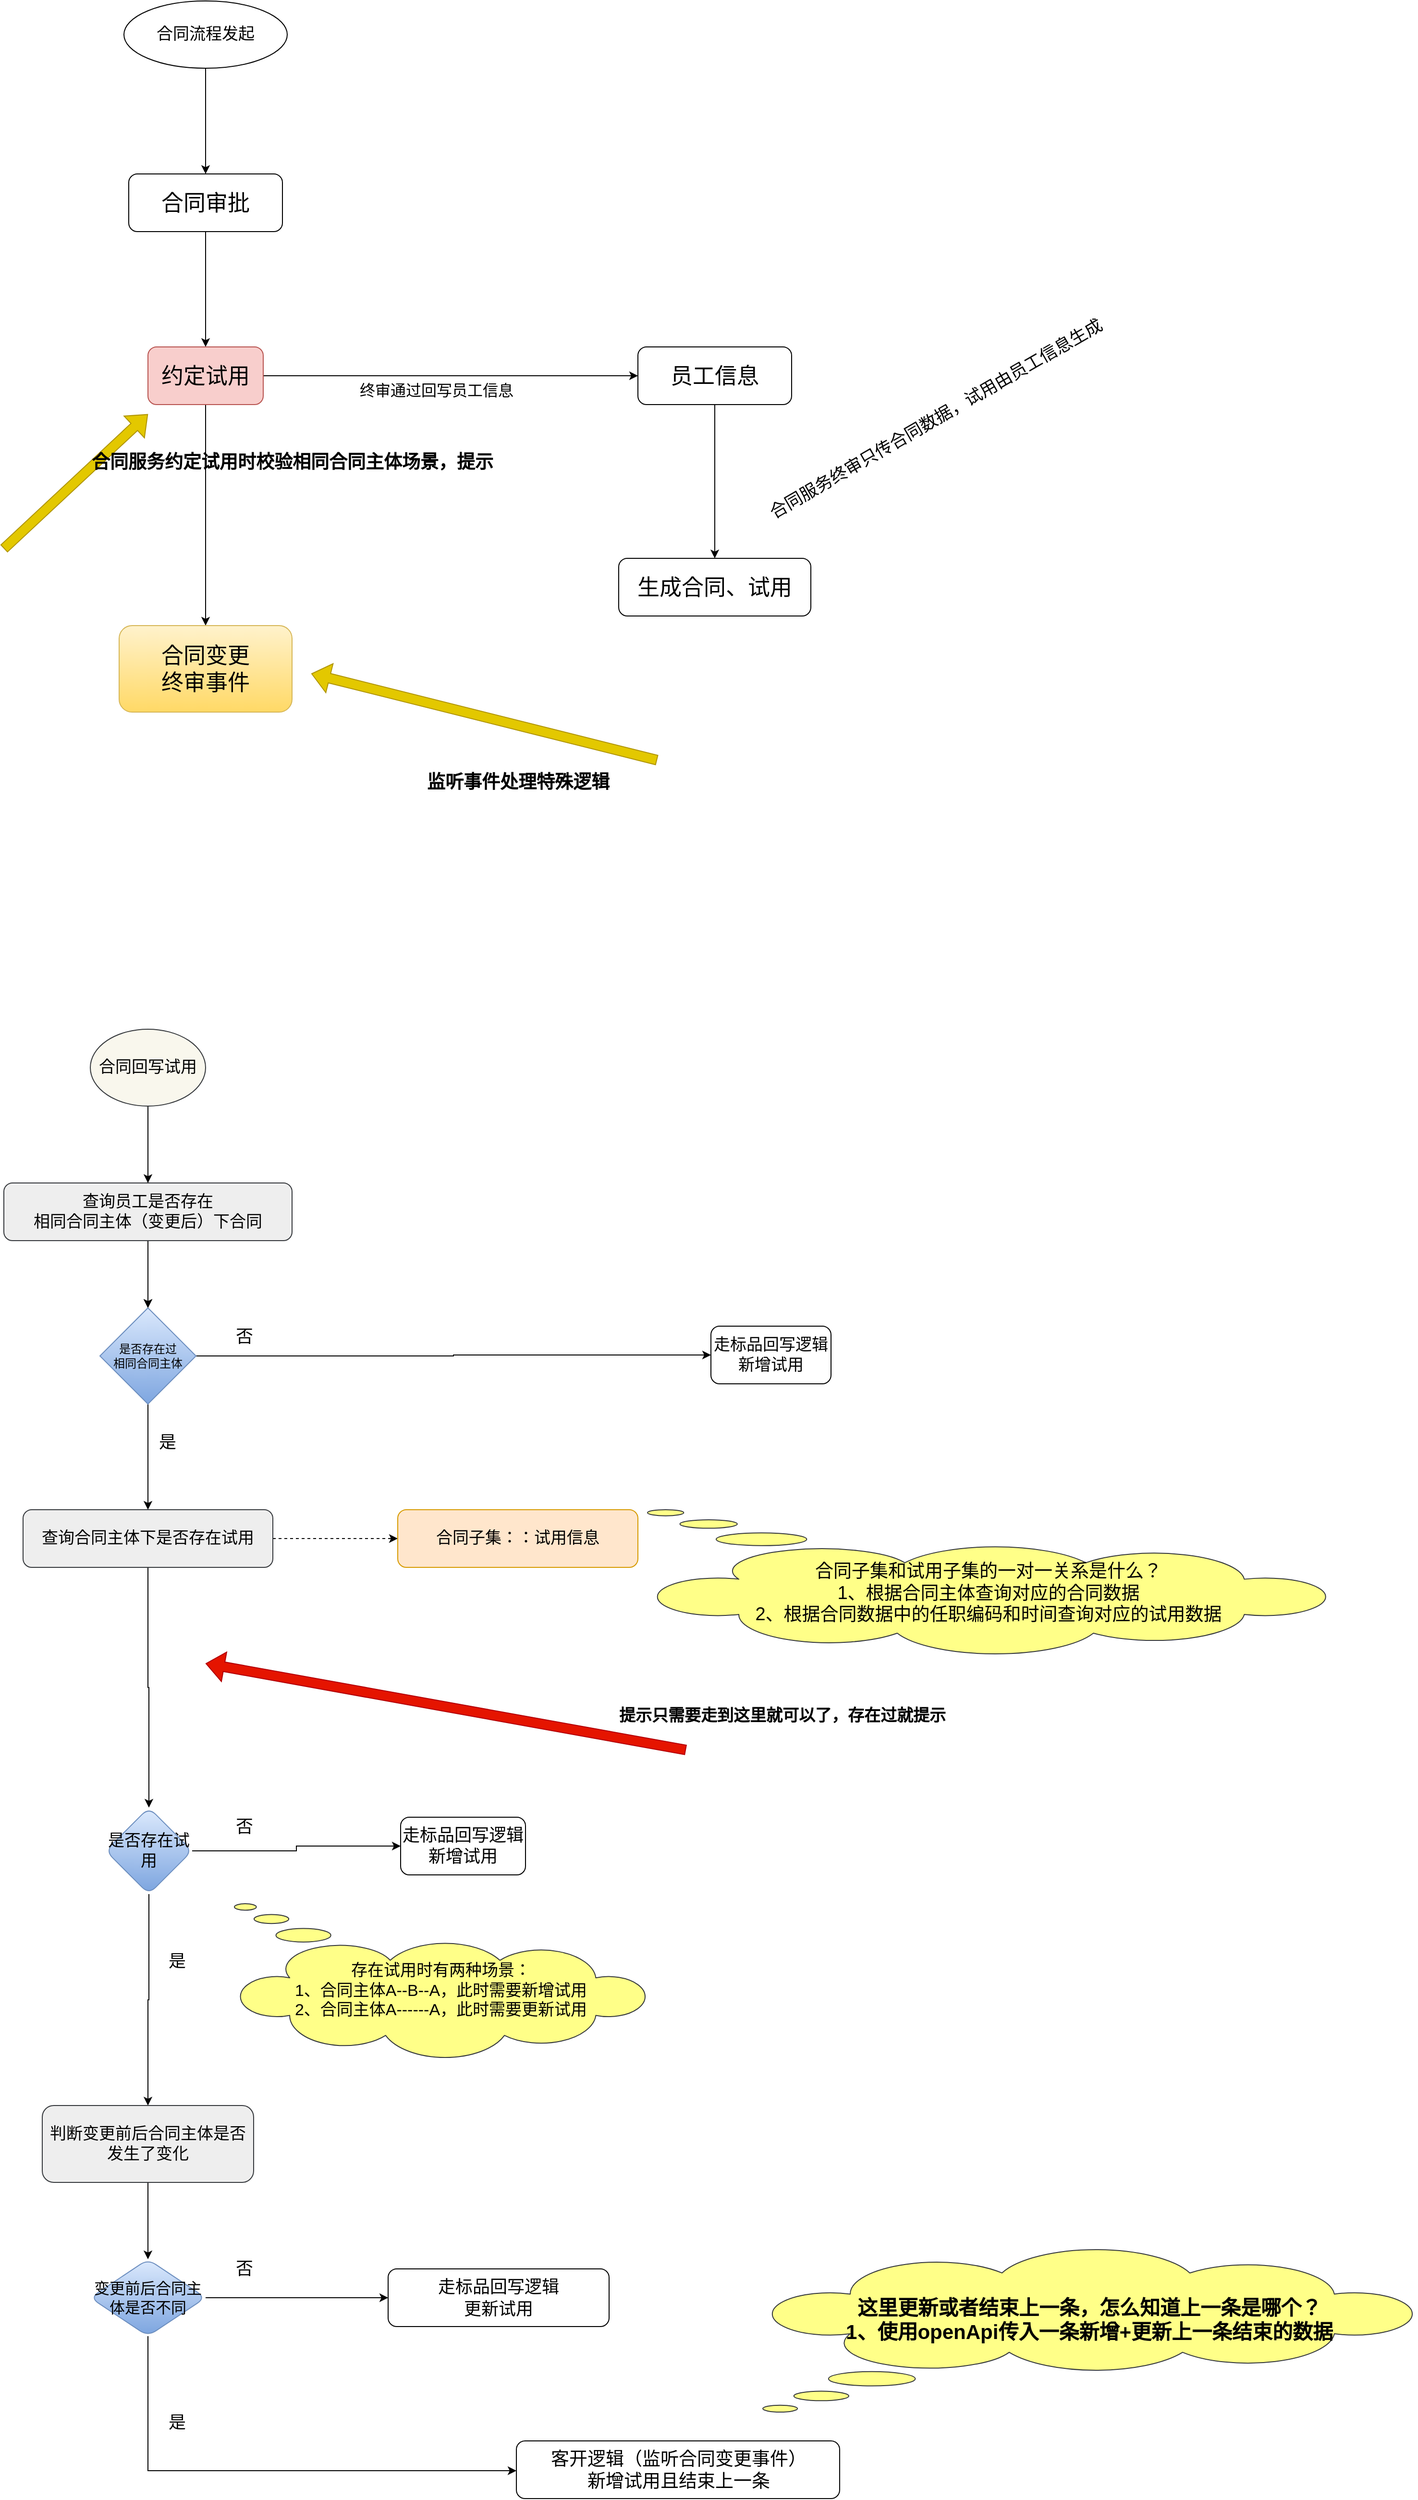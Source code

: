 <mxfile version="24.8.6">
  <diagram name="第 1 页" id="HcmKmf9M_egDgi08nJnF">
    <mxGraphModel dx="2876" dy="1070" grid="1" gridSize="10" guides="1" tooltips="1" connect="1" arrows="1" fold="1" page="1" pageScale="1" pageWidth="827" pageHeight="1169" math="0" shadow="0">
      <root>
        <mxCell id="0" />
        <mxCell id="1" parent="0" />
        <mxCell id="fa7i-DDVDkkYTf1QSpwB-3" style="edgeStyle=orthogonalEdgeStyle;rounded=0;orthogonalLoop=1;jettySize=auto;html=1;" edge="1" parent="1" source="fa7i-DDVDkkYTf1QSpwB-1" target="fa7i-DDVDkkYTf1QSpwB-2">
          <mxGeometry relative="1" as="geometry" />
        </mxCell>
        <mxCell id="fa7i-DDVDkkYTf1QSpwB-1" value="合同审批" style="rounded=1;whiteSpace=wrap;html=1;fontSize=23;" vertex="1" parent="1">
          <mxGeometry x="130" y="300" width="160" height="60" as="geometry" />
        </mxCell>
        <mxCell id="fa7i-DDVDkkYTf1QSpwB-10" style="edgeStyle=orthogonalEdgeStyle;rounded=0;orthogonalLoop=1;jettySize=auto;html=1;" edge="1" parent="1" source="fa7i-DDVDkkYTf1QSpwB-2" target="fa7i-DDVDkkYTf1QSpwB-8">
          <mxGeometry relative="1" as="geometry">
            <mxPoint x="670" y="510" as="targetPoint" />
          </mxGeometry>
        </mxCell>
        <mxCell id="fa7i-DDVDkkYTf1QSpwB-96" style="edgeStyle=orthogonalEdgeStyle;rounded=0;orthogonalLoop=1;jettySize=auto;html=1;" edge="1" parent="1" source="fa7i-DDVDkkYTf1QSpwB-2" target="fa7i-DDVDkkYTf1QSpwB-97">
          <mxGeometry relative="1" as="geometry">
            <mxPoint x="210" y="760.0" as="targetPoint" />
          </mxGeometry>
        </mxCell>
        <mxCell id="fa7i-DDVDkkYTf1QSpwB-2" value="约定试用" style="rounded=1;whiteSpace=wrap;html=1;fontSize=23;fillColor=#f8cecc;strokeColor=#b85450;" vertex="1" parent="1">
          <mxGeometry x="150" y="480" width="120" height="60" as="geometry" />
        </mxCell>
        <mxCell id="fa7i-DDVDkkYTf1QSpwB-14" value="" style="edgeStyle=orthogonalEdgeStyle;rounded=0;orthogonalLoop=1;jettySize=auto;html=1;" edge="1" parent="1" source="fa7i-DDVDkkYTf1QSpwB-8" target="fa7i-DDVDkkYTf1QSpwB-13">
          <mxGeometry relative="1" as="geometry" />
        </mxCell>
        <mxCell id="fa7i-DDVDkkYTf1QSpwB-8" value="员工信息" style="rounded=1;whiteSpace=wrap;html=1;fontSize=23;" vertex="1" parent="1">
          <mxGeometry x="660" y="480" width="160" height="60" as="geometry" />
        </mxCell>
        <mxCell id="fa7i-DDVDkkYTf1QSpwB-11" value="终审通过回写员工信息" style="text;html=1;align=center;verticalAlign=middle;resizable=0;points=[];autosize=1;strokeColor=none;fillColor=none;fontSize=16;" vertex="1" parent="1">
          <mxGeometry x="360" y="510" width="180" height="30" as="geometry" />
        </mxCell>
        <mxCell id="fa7i-DDVDkkYTf1QSpwB-13" value="生成合同、试用" style="rounded=1;whiteSpace=wrap;html=1;fontSize=23;" vertex="1" parent="1">
          <mxGeometry x="640" y="700" width="200" height="60" as="geometry" />
        </mxCell>
        <mxCell id="fa7i-DDVDkkYTf1QSpwB-16" style="edgeStyle=orthogonalEdgeStyle;rounded=0;orthogonalLoop=1;jettySize=auto;html=1;" edge="1" parent="1" source="fa7i-DDVDkkYTf1QSpwB-15" target="fa7i-DDVDkkYTf1QSpwB-1">
          <mxGeometry relative="1" as="geometry" />
        </mxCell>
        <mxCell id="fa7i-DDVDkkYTf1QSpwB-15" value="合同流程发起" style="ellipse;whiteSpace=wrap;html=1;fontSize=17;" vertex="1" parent="1">
          <mxGeometry x="125" y="120" width="170" height="70" as="geometry" />
        </mxCell>
        <mxCell id="fa7i-DDVDkkYTf1QSpwB-17" value="" style="shape=flexArrow;endArrow=classic;html=1;rounded=0;fillColor=#e3c800;strokeColor=#B09500;" edge="1" parent="1">
          <mxGeometry width="50" height="50" relative="1" as="geometry">
            <mxPoint y="690" as="sourcePoint" />
            <mxPoint x="150" y="550" as="targetPoint" />
          </mxGeometry>
        </mxCell>
        <mxCell id="fa7i-DDVDkkYTf1QSpwB-19" value="" style="shape=flexArrow;endArrow=classic;html=1;rounded=0;fillColor=#e3c800;strokeColor=#B09500;" edge="1" parent="1">
          <mxGeometry width="50" height="50" relative="1" as="geometry">
            <mxPoint x="680" y="910" as="sourcePoint" />
            <mxPoint x="320" y="820" as="targetPoint" />
          </mxGeometry>
        </mxCell>
        <mxCell id="fa7i-DDVDkkYTf1QSpwB-21" value="合同服务终审只传合同数据，试用由员工信息生成" style="text;html=1;align=center;verticalAlign=middle;resizable=0;points=[];autosize=1;strokeColor=none;fillColor=none;rotation=-30;fontSize=18;" vertex="1" parent="1">
          <mxGeometry x="760" y="535" width="420" height="40" as="geometry" />
        </mxCell>
        <mxCell id="fa7i-DDVDkkYTf1QSpwB-23" value="合同服务约定试用时校验相同合同主体场景，提示" style="text;html=1;align=center;verticalAlign=middle;resizable=0;points=[];autosize=1;strokeColor=none;fillColor=none;rotation=0;fontSize=19;fontStyle=1" vertex="1" parent="1">
          <mxGeometry x="80" y="580" width="440" height="40" as="geometry" />
        </mxCell>
        <mxCell id="fa7i-DDVDkkYTf1QSpwB-52" value="" style="edgeStyle=orthogonalEdgeStyle;rounded=0;orthogonalLoop=1;jettySize=auto;html=1;" edge="1" parent="1" source="fa7i-DDVDkkYTf1QSpwB-24" target="fa7i-DDVDkkYTf1QSpwB-51">
          <mxGeometry relative="1" as="geometry" />
        </mxCell>
        <mxCell id="fa7i-DDVDkkYTf1QSpwB-67" value="" style="edgeStyle=orthogonalEdgeStyle;rounded=0;orthogonalLoop=1;jettySize=auto;html=1;" edge="1" parent="1" source="fa7i-DDVDkkYTf1QSpwB-24" target="fa7i-DDVDkkYTf1QSpwB-66">
          <mxGeometry relative="1" as="geometry" />
        </mxCell>
        <mxCell id="fa7i-DDVDkkYTf1QSpwB-24" value="合同回写试用" style="ellipse;whiteSpace=wrap;html=1;fontSize=17;fillColor=#f9f7ed;strokeColor=#36393d;" vertex="1" parent="1">
          <mxGeometry x="90" y="1190" width="120" height="80" as="geometry" />
        </mxCell>
        <mxCell id="fa7i-DDVDkkYTf1QSpwB-36" value="" style="edgeStyle=orthogonalEdgeStyle;rounded=0;orthogonalLoop=1;jettySize=auto;html=1;" edge="1" parent="1" source="fa7i-DDVDkkYTf1QSpwB-31" target="fa7i-DDVDkkYTf1QSpwB-35">
          <mxGeometry relative="1" as="geometry" />
        </mxCell>
        <mxCell id="fa7i-DDVDkkYTf1QSpwB-69" style="edgeStyle=orthogonalEdgeStyle;rounded=0;orthogonalLoop=1;jettySize=auto;html=1;dashed=1;" edge="1" parent="1" source="fa7i-DDVDkkYTf1QSpwB-31" target="fa7i-DDVDkkYTf1QSpwB-42">
          <mxGeometry relative="1" as="geometry" />
        </mxCell>
        <mxCell id="fa7i-DDVDkkYTf1QSpwB-31" value="查询合同主体下是否存在试用" style="rounded=1;whiteSpace=wrap;html=1;fontSize=17;fillColor=#eeeeee;strokeColor=#36393d;" vertex="1" parent="1">
          <mxGeometry x="20" y="1690" width="260" height="60" as="geometry" />
        </mxCell>
        <mxCell id="fa7i-DDVDkkYTf1QSpwB-63" value="" style="edgeStyle=orthogonalEdgeStyle;rounded=0;orthogonalLoop=1;jettySize=auto;html=1;" edge="1" parent="1" source="fa7i-DDVDkkYTf1QSpwB-35" target="fa7i-DDVDkkYTf1QSpwB-62">
          <mxGeometry relative="1" as="geometry" />
        </mxCell>
        <mxCell id="fa7i-DDVDkkYTf1QSpwB-72" value="" style="edgeStyle=orthogonalEdgeStyle;rounded=0;orthogonalLoop=1;jettySize=auto;html=1;" edge="1" parent="1" source="fa7i-DDVDkkYTf1QSpwB-35" target="fa7i-DDVDkkYTf1QSpwB-71">
          <mxGeometry relative="1" as="geometry" />
        </mxCell>
        <mxCell id="fa7i-DDVDkkYTf1QSpwB-35" value="是否存在试用" style="rhombus;whiteSpace=wrap;html=1;fontSize=17;rounded=1;fillColor=#dae8fc;gradientColor=#7ea6e0;strokeColor=#6c8ebf;" vertex="1" parent="1">
          <mxGeometry x="106" y="2000" width="90" height="90" as="geometry" />
        </mxCell>
        <mxCell id="fa7i-DDVDkkYTf1QSpwB-42" value="合同子集：：试用信息" style="rounded=1;whiteSpace=wrap;html=1;fontSize=17;fillColor=#ffe6cc;strokeColor=#d79b00;" vertex="1" parent="1">
          <mxGeometry x="410" y="1690" width="250" height="60" as="geometry" />
        </mxCell>
        <mxCell id="fa7i-DDVDkkYTf1QSpwB-53" style="edgeStyle=orthogonalEdgeStyle;rounded=0;orthogonalLoop=1;jettySize=auto;html=1;" edge="1" parent="1" source="fa7i-DDVDkkYTf1QSpwB-51" target="fa7i-DDVDkkYTf1QSpwB-31">
          <mxGeometry relative="1" as="geometry">
            <mxPoint x="150" y="1610" as="sourcePoint" />
          </mxGeometry>
        </mxCell>
        <mxCell id="fa7i-DDVDkkYTf1QSpwB-57" value="" style="edgeStyle=orthogonalEdgeStyle;rounded=0;orthogonalLoop=1;jettySize=auto;html=1;" edge="1" parent="1" source="fa7i-DDVDkkYTf1QSpwB-51" target="fa7i-DDVDkkYTf1QSpwB-56">
          <mxGeometry relative="1" as="geometry" />
        </mxCell>
        <mxCell id="fa7i-DDVDkkYTf1QSpwB-51" value="是否存在过&lt;br&gt;相同合同主体" style="rhombus;whiteSpace=wrap;html=1;fontSize=12;fillColor=#dae8fc;strokeColor=#6c8ebf;gradientColor=#7ea6e0;" vertex="1" parent="1">
          <mxGeometry x="100" y="1480" width="100" height="100" as="geometry" />
        </mxCell>
        <mxCell id="fa7i-DDVDkkYTf1QSpwB-54" value="是" style="text;html=1;align=center;verticalAlign=middle;resizable=0;points=[];autosize=1;strokeColor=none;fillColor=none;fontSize=18;" vertex="1" parent="1">
          <mxGeometry x="150" y="1600" width="40" height="40" as="geometry" />
        </mxCell>
        <mxCell id="fa7i-DDVDkkYTf1QSpwB-56" value="走标品回写逻辑&lt;br style=&quot;font-size: 17px;&quot;&gt;新增试用" style="rounded=1;whiteSpace=wrap;html=1;fontSize=17;" vertex="1" parent="1">
          <mxGeometry x="736" y="1499" width="125" height="60" as="geometry" />
        </mxCell>
        <mxCell id="fa7i-DDVDkkYTf1QSpwB-58" value="否" style="text;html=1;align=center;verticalAlign=middle;resizable=0;points=[];autosize=1;strokeColor=none;fillColor=none;fontSize=18;" vertex="1" parent="1">
          <mxGeometry x="230" y="1490" width="40" height="40" as="geometry" />
        </mxCell>
        <mxCell id="fa7i-DDVDkkYTf1QSpwB-62" value="&lt;span style=&quot;font-size: 18px;&quot;&gt;走标品回写逻辑&lt;/span&gt;&lt;br style=&quot;font-size: 18px;&quot;&gt;&lt;span style=&quot;font-size: 18px;&quot;&gt;新增试用&lt;/span&gt;" style="whiteSpace=wrap;html=1;fontSize=18;rounded=1;" vertex="1" parent="1">
          <mxGeometry x="413" y="2010" width="130" height="60" as="geometry" />
        </mxCell>
        <mxCell id="fa7i-DDVDkkYTf1QSpwB-64" value="否" style="text;html=1;align=center;verticalAlign=middle;resizable=0;points=[];autosize=1;strokeColor=none;fillColor=none;fontSize=18;" vertex="1" parent="1">
          <mxGeometry x="230" y="2000" width="40" height="40" as="geometry" />
        </mxCell>
        <mxCell id="fa7i-DDVDkkYTf1QSpwB-68" value="" style="edgeStyle=orthogonalEdgeStyle;rounded=0;orthogonalLoop=1;jettySize=auto;html=1;" edge="1" parent="1" source="fa7i-DDVDkkYTf1QSpwB-66" target="fa7i-DDVDkkYTf1QSpwB-51">
          <mxGeometry relative="1" as="geometry" />
        </mxCell>
        <mxCell id="fa7i-DDVDkkYTf1QSpwB-66" value="查询员工是否存在&lt;br&gt;相同合同主体（变更后）下合同" style="rounded=1;whiteSpace=wrap;html=1;fontSize=17;fillColor=#eeeeee;strokeColor=#36393d;" vertex="1" parent="1">
          <mxGeometry y="1350" width="300" height="60" as="geometry" />
        </mxCell>
        <mxCell id="fa7i-DDVDkkYTf1QSpwB-70" value="&lt;div style=&quot;font-size: 17px;&quot;&gt;&lt;br&gt;存在试用时有两种场景：&lt;br&gt;1、合同主体A--B--A，此时需要新增试用&lt;br&gt;2、合同主体A------A，此时需要更新试用&lt;br style=&quot;font-size: 17px;&quot;&gt;&lt;/div&gt;" style="whiteSpace=wrap;html=1;shape=mxgraph.basic.cloud_callout;fillColor=#ffff88;strokeColor=#36393d;fontSize=17;flipV=1;" vertex="1" parent="1">
          <mxGeometry x="240" y="2100" width="430" height="160" as="geometry" />
        </mxCell>
        <mxCell id="fa7i-DDVDkkYTf1QSpwB-77" value="" style="edgeStyle=orthogonalEdgeStyle;rounded=0;orthogonalLoop=1;jettySize=auto;html=1;" edge="1" parent="1" source="fa7i-DDVDkkYTf1QSpwB-71" target="fa7i-DDVDkkYTf1QSpwB-76">
          <mxGeometry relative="1" as="geometry" />
        </mxCell>
        <mxCell id="fa7i-DDVDkkYTf1QSpwB-71" value="判断变更前后合同主体是否发生了变化" style="whiteSpace=wrap;html=1;fontSize=17;fillColor=#eeeeee;strokeColor=#36393d;rounded=1;" vertex="1" parent="1">
          <mxGeometry x="40" y="2310" width="220" height="80" as="geometry" />
        </mxCell>
        <mxCell id="fa7i-DDVDkkYTf1QSpwB-73" value="是" style="text;html=1;align=center;verticalAlign=middle;resizable=0;points=[];autosize=1;strokeColor=none;fillColor=none;fontSize=18;" vertex="1" parent="1">
          <mxGeometry x="160" y="2140" width="40" height="40" as="geometry" />
        </mxCell>
        <mxCell id="fa7i-DDVDkkYTf1QSpwB-74" value="" style="shape=flexArrow;endArrow=classic;html=1;rounded=0;fillColor=#e51400;strokeColor=#B20000;" edge="1" parent="1">
          <mxGeometry width="50" height="50" relative="1" as="geometry">
            <mxPoint x="710" y="1940" as="sourcePoint" />
            <mxPoint x="210" y="1850" as="targetPoint" />
          </mxGeometry>
        </mxCell>
        <mxCell id="fa7i-DDVDkkYTf1QSpwB-75" value="提示只需要走到这里就可以了，存在过就提示" style="text;html=1;align=center;verticalAlign=middle;resizable=0;points=[];autosize=1;strokeColor=none;fillColor=none;fontSize=17;fontStyle=1" vertex="1" parent="1">
          <mxGeometry x="630" y="1890" width="360" height="30" as="geometry" />
        </mxCell>
        <mxCell id="fa7i-DDVDkkYTf1QSpwB-82" style="edgeStyle=orthogonalEdgeStyle;rounded=0;orthogonalLoop=1;jettySize=auto;html=1;" edge="1" parent="1" source="fa7i-DDVDkkYTf1QSpwB-76" target="fa7i-DDVDkkYTf1QSpwB-80">
          <mxGeometry relative="1" as="geometry" />
        </mxCell>
        <mxCell id="fa7i-DDVDkkYTf1QSpwB-87" style="edgeStyle=orthogonalEdgeStyle;rounded=0;orthogonalLoop=1;jettySize=auto;html=1;" edge="1" parent="1" source="fa7i-DDVDkkYTf1QSpwB-76" target="fa7i-DDVDkkYTf1QSpwB-86">
          <mxGeometry relative="1" as="geometry">
            <Array as="points">
              <mxPoint x="150" y="2690" />
            </Array>
          </mxGeometry>
        </mxCell>
        <mxCell id="fa7i-DDVDkkYTf1QSpwB-76" value="变更前后合同主体是否不同" style="rhombus;whiteSpace=wrap;html=1;fontSize=16;fillColor=#dae8fc;strokeColor=#6c8ebf;rounded=1;gradientColor=#7ea6e0;" vertex="1" parent="1">
          <mxGeometry x="90" y="2470" width="120" height="80" as="geometry" />
        </mxCell>
        <mxCell id="fa7i-DDVDkkYTf1QSpwB-80" value="&lt;span style=&quot;font-size: 18px;&quot;&gt;走标品回写逻辑&lt;/span&gt;&lt;br style=&quot;font-size: 18px;&quot;&gt;&lt;span style=&quot;font-size: 18px;&quot;&gt;更新试用&lt;/span&gt;" style="whiteSpace=wrap;html=1;fontSize=19;rounded=1;" vertex="1" parent="1">
          <mxGeometry x="400" y="2480" width="230" height="60" as="geometry" />
        </mxCell>
        <mxCell id="fa7i-DDVDkkYTf1QSpwB-83" value="否" style="text;html=1;align=center;verticalAlign=middle;resizable=0;points=[];autosize=1;strokeColor=none;fillColor=none;fontSize=18;" vertex="1" parent="1">
          <mxGeometry x="230" y="2460" width="40" height="40" as="geometry" />
        </mxCell>
        <mxCell id="fa7i-DDVDkkYTf1QSpwB-86" value="&lt;span style=&quot;font-size: 19px;&quot;&gt;客开逻辑（监听合同变更事件）&lt;br style=&quot;font-size: 19px;&quot;&gt;新增试用且结束上一条&lt;/span&gt;" style="whiteSpace=wrap;html=1;fontSize=19;rounded=1;" vertex="1" parent="1">
          <mxGeometry x="533.5" y="2659" width="336.5" height="60" as="geometry" />
        </mxCell>
        <mxCell id="fa7i-DDVDkkYTf1QSpwB-89" value="是" style="text;html=1;align=center;verticalAlign=middle;resizable=0;points=[];autosize=1;strokeColor=none;fillColor=none;fontSize=18;" vertex="1" parent="1">
          <mxGeometry x="160" y="2620" width="40" height="40" as="geometry" />
        </mxCell>
        <mxCell id="fa7i-DDVDkkYTf1QSpwB-90" value="&lt;div style=&quot;font-size: 21px;&quot;&gt;这里更新或者结束上一条，怎么知道上一条是哪个？&lt;br&gt;1、使用openApi传入一条新增+更新上一条结束的数据&lt;br style=&quot;font-size: 21px;&quot;&gt;&lt;br style=&quot;font-size: 21px;&quot;&gt;&lt;/div&gt;" style="whiteSpace=wrap;html=1;shape=mxgraph.basic.cloud_callout;fillColor=#ffff88;strokeColor=#36393d;fontSize=21;flipV=0;direction=east;fontStyle=1" vertex="1" parent="1">
          <mxGeometry x="790" y="2460" width="680" height="169" as="geometry" />
        </mxCell>
        <mxCell id="fa7i-DDVDkkYTf1QSpwB-91" value="&lt;div style=&quot;font-size: 19px;&quot;&gt;&lt;br style=&quot;font-size: 19px;&quot;&gt;合同子集和试用子集的一对一关系是什么？&lt;br&gt;1、根据合同主体查询对应的合同数据&lt;br&gt;2、根据合同数据中的任职编码和时间查询对应的试用数据&lt;/div&gt;" style="whiteSpace=wrap;html=1;shape=mxgraph.basic.cloud_callout;fillColor=#ffff88;strokeColor=#36393d;fontSize=19;flipV=1;" vertex="1" parent="1">
          <mxGeometry x="670" y="1690" width="710" height="150" as="geometry" />
        </mxCell>
        <mxCell id="fa7i-DDVDkkYTf1QSpwB-97" value="合同变更&lt;br&gt;终审事件" style="rounded=1;whiteSpace=wrap;html=1;fontSize=23;fillColor=#fff2cc;strokeColor=#d6b656;gradientColor=#ffd966;" vertex="1" parent="1">
          <mxGeometry x="120" y="770" width="180" height="90" as="geometry" />
        </mxCell>
        <mxCell id="fa7i-DDVDkkYTf1QSpwB-98" value="监听事件处理特殊逻辑" style="text;html=1;align=center;verticalAlign=middle;resizable=0;points=[];autosize=1;strokeColor=none;fillColor=none;fontSize=19;fontStyle=1" vertex="1" parent="1">
          <mxGeometry x="430" y="913" width="210" height="40" as="geometry" />
        </mxCell>
      </root>
    </mxGraphModel>
  </diagram>
</mxfile>
